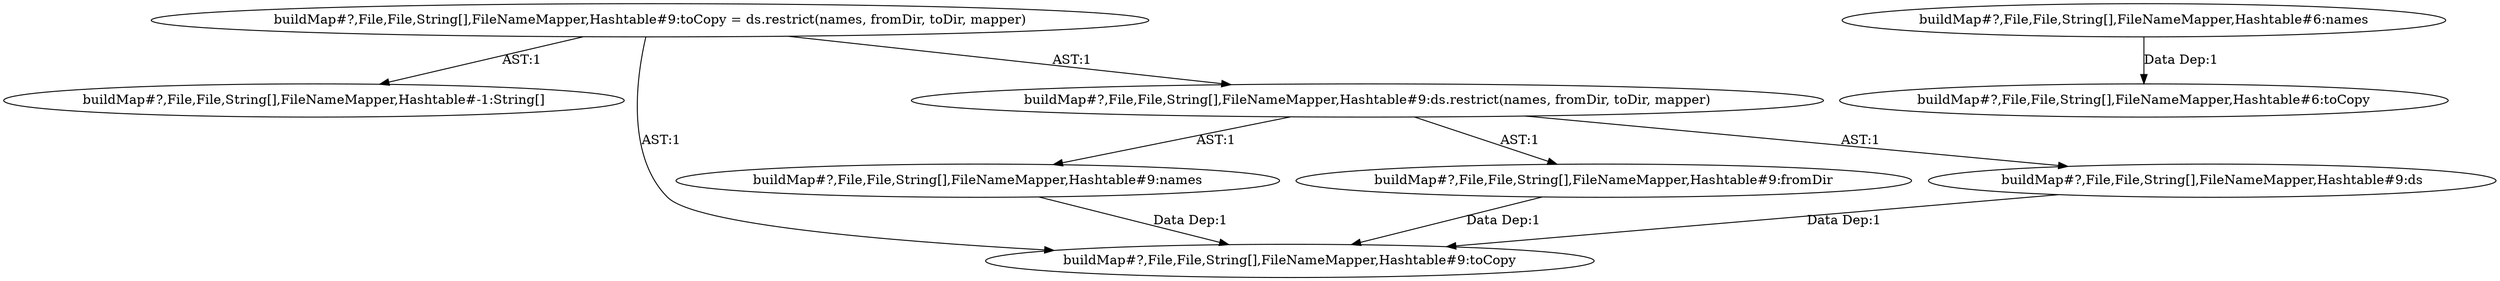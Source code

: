 digraph "Pattern" {
0 [label="buildMap#?,File,File,String[],FileNameMapper,Hashtable#9:names" shape=ellipse]
1 [label="buildMap#?,File,File,String[],FileNameMapper,Hashtable#9:fromDir" shape=ellipse]
2 [label="buildMap#?,File,File,String[],FileNameMapper,Hashtable#6:names" shape=ellipse]
3 [label="buildMap#?,File,File,String[],FileNameMapper,Hashtable#9:toCopy = ds.restrict(names, fromDir, toDir, mapper)" shape=ellipse]
4 [label="buildMap#?,File,File,String[],FileNameMapper,Hashtable#6:toCopy" shape=ellipse]
5 [label="buildMap#?,File,File,String[],FileNameMapper,Hashtable#-1:String[]" shape=ellipse]
6 [label="buildMap#?,File,File,String[],FileNameMapper,Hashtable#9:toCopy" shape=ellipse]
7 [label="buildMap#?,File,File,String[],FileNameMapper,Hashtable#9:ds" shape=ellipse]
8 [label="buildMap#?,File,File,String[],FileNameMapper,Hashtable#9:ds.restrict(names, fromDir, toDir, mapper)" shape=ellipse]
0 -> 6 [label="Data Dep:1"];
1 -> 6 [label="Data Dep:1"];
2 -> 4 [label="Data Dep:1"];
3 -> 5 [label="AST:1"];
3 -> 6 [label="AST:1"];
3 -> 8 [label="AST:1"];
7 -> 6 [label="Data Dep:1"];
8 -> 0 [label="AST:1"];
8 -> 1 [label="AST:1"];
8 -> 7 [label="AST:1"];
}